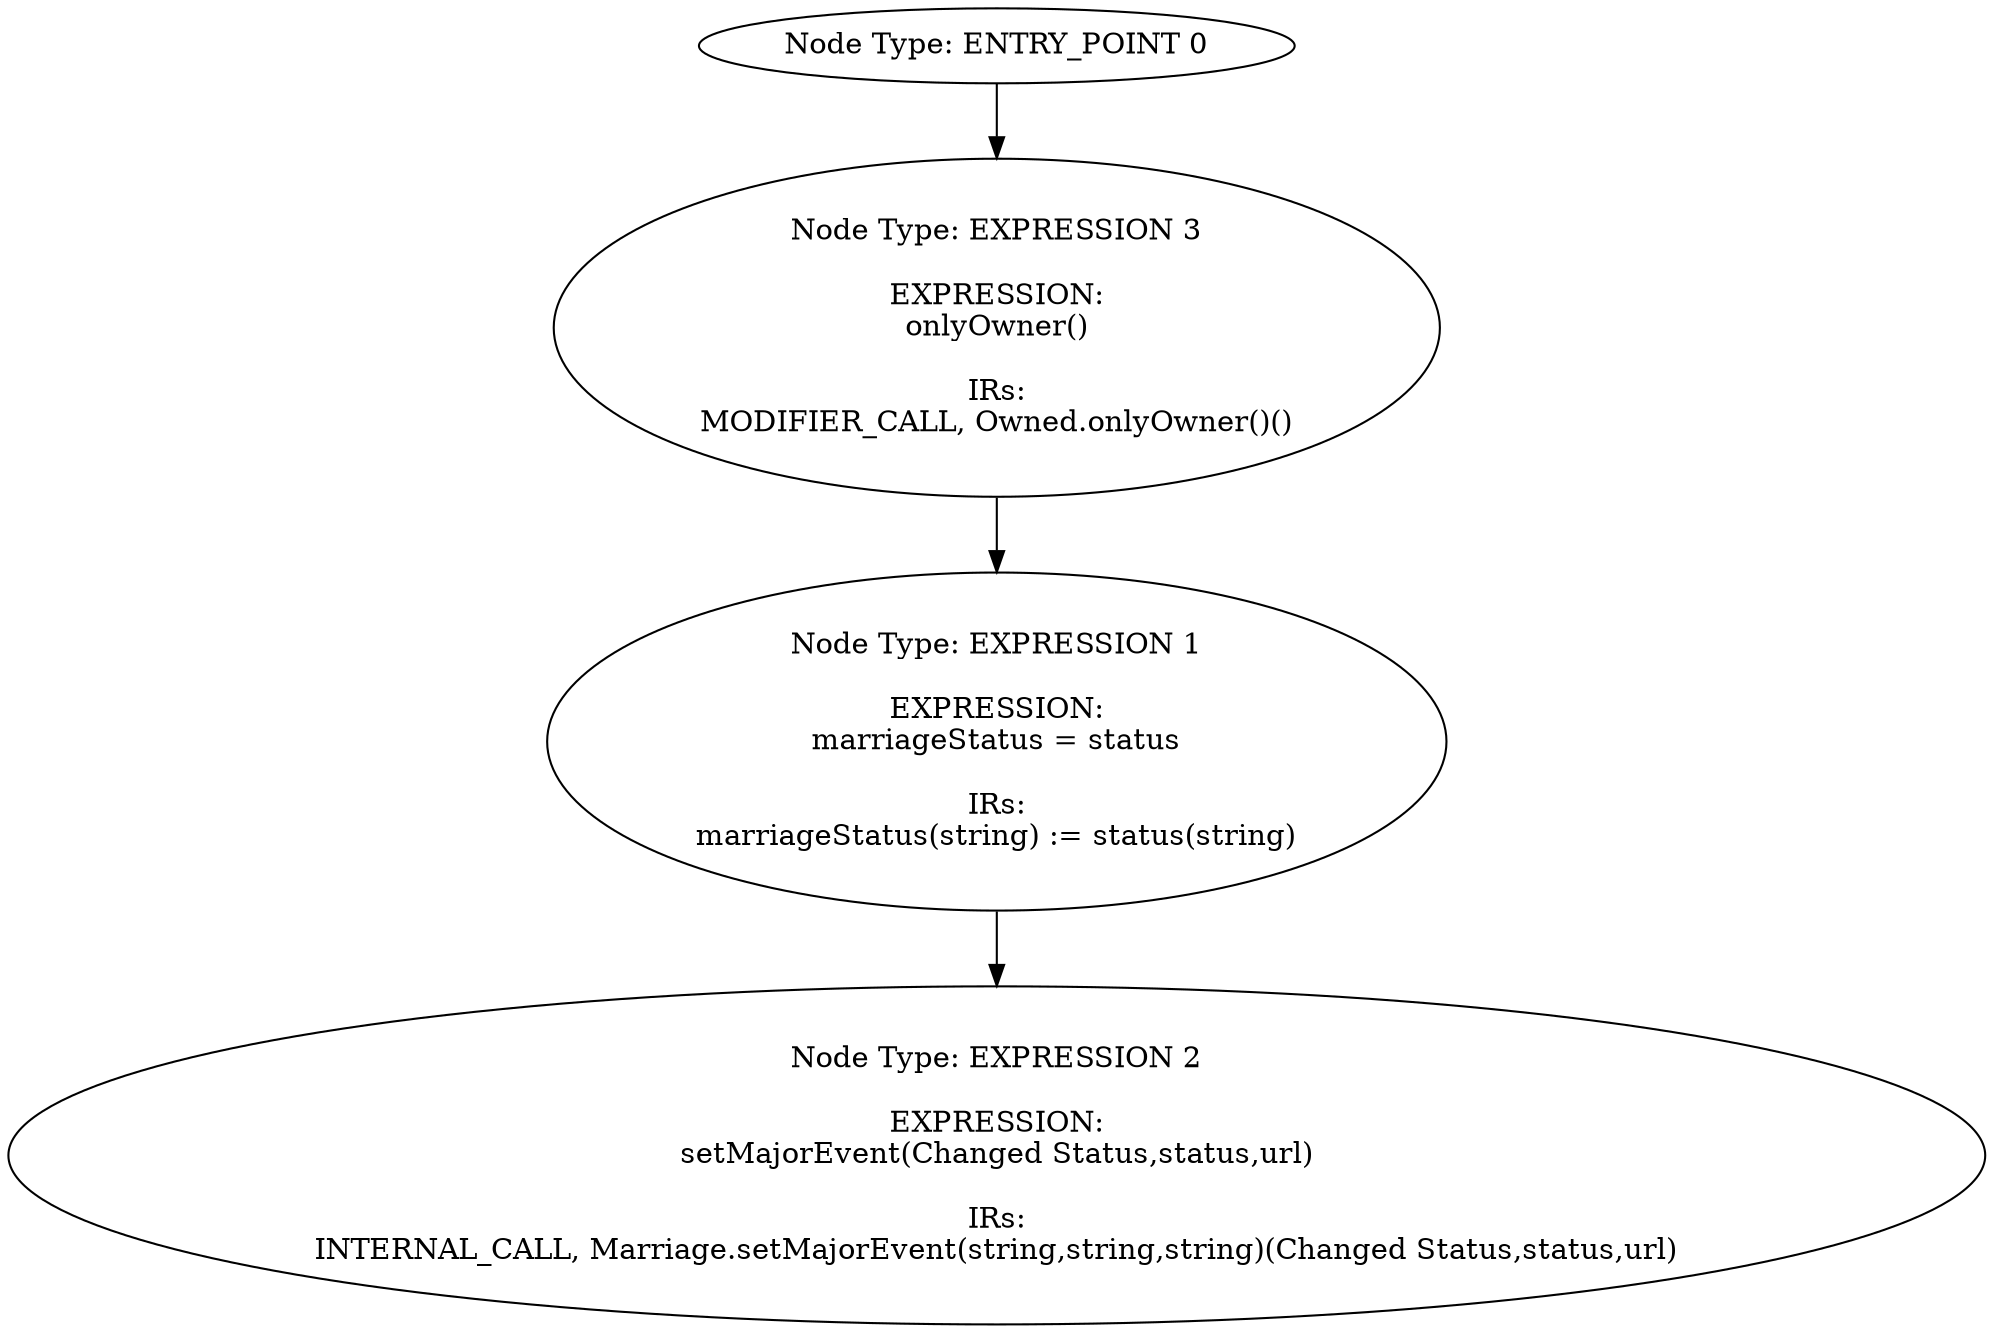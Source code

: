 digraph{
0[label="Node Type: ENTRY_POINT 0
"];
0->3;
1[label="Node Type: EXPRESSION 1

EXPRESSION:
marriageStatus = status

IRs:
marriageStatus(string) := status(string)"];
1->2;
2[label="Node Type: EXPRESSION 2

EXPRESSION:
setMajorEvent(Changed Status,status,url)

IRs:
INTERNAL_CALL, Marriage.setMajorEvent(string,string,string)(Changed Status,status,url)"];
3[label="Node Type: EXPRESSION 3

EXPRESSION:
onlyOwner()

IRs:
MODIFIER_CALL, Owned.onlyOwner()()"];
3->1;
}
